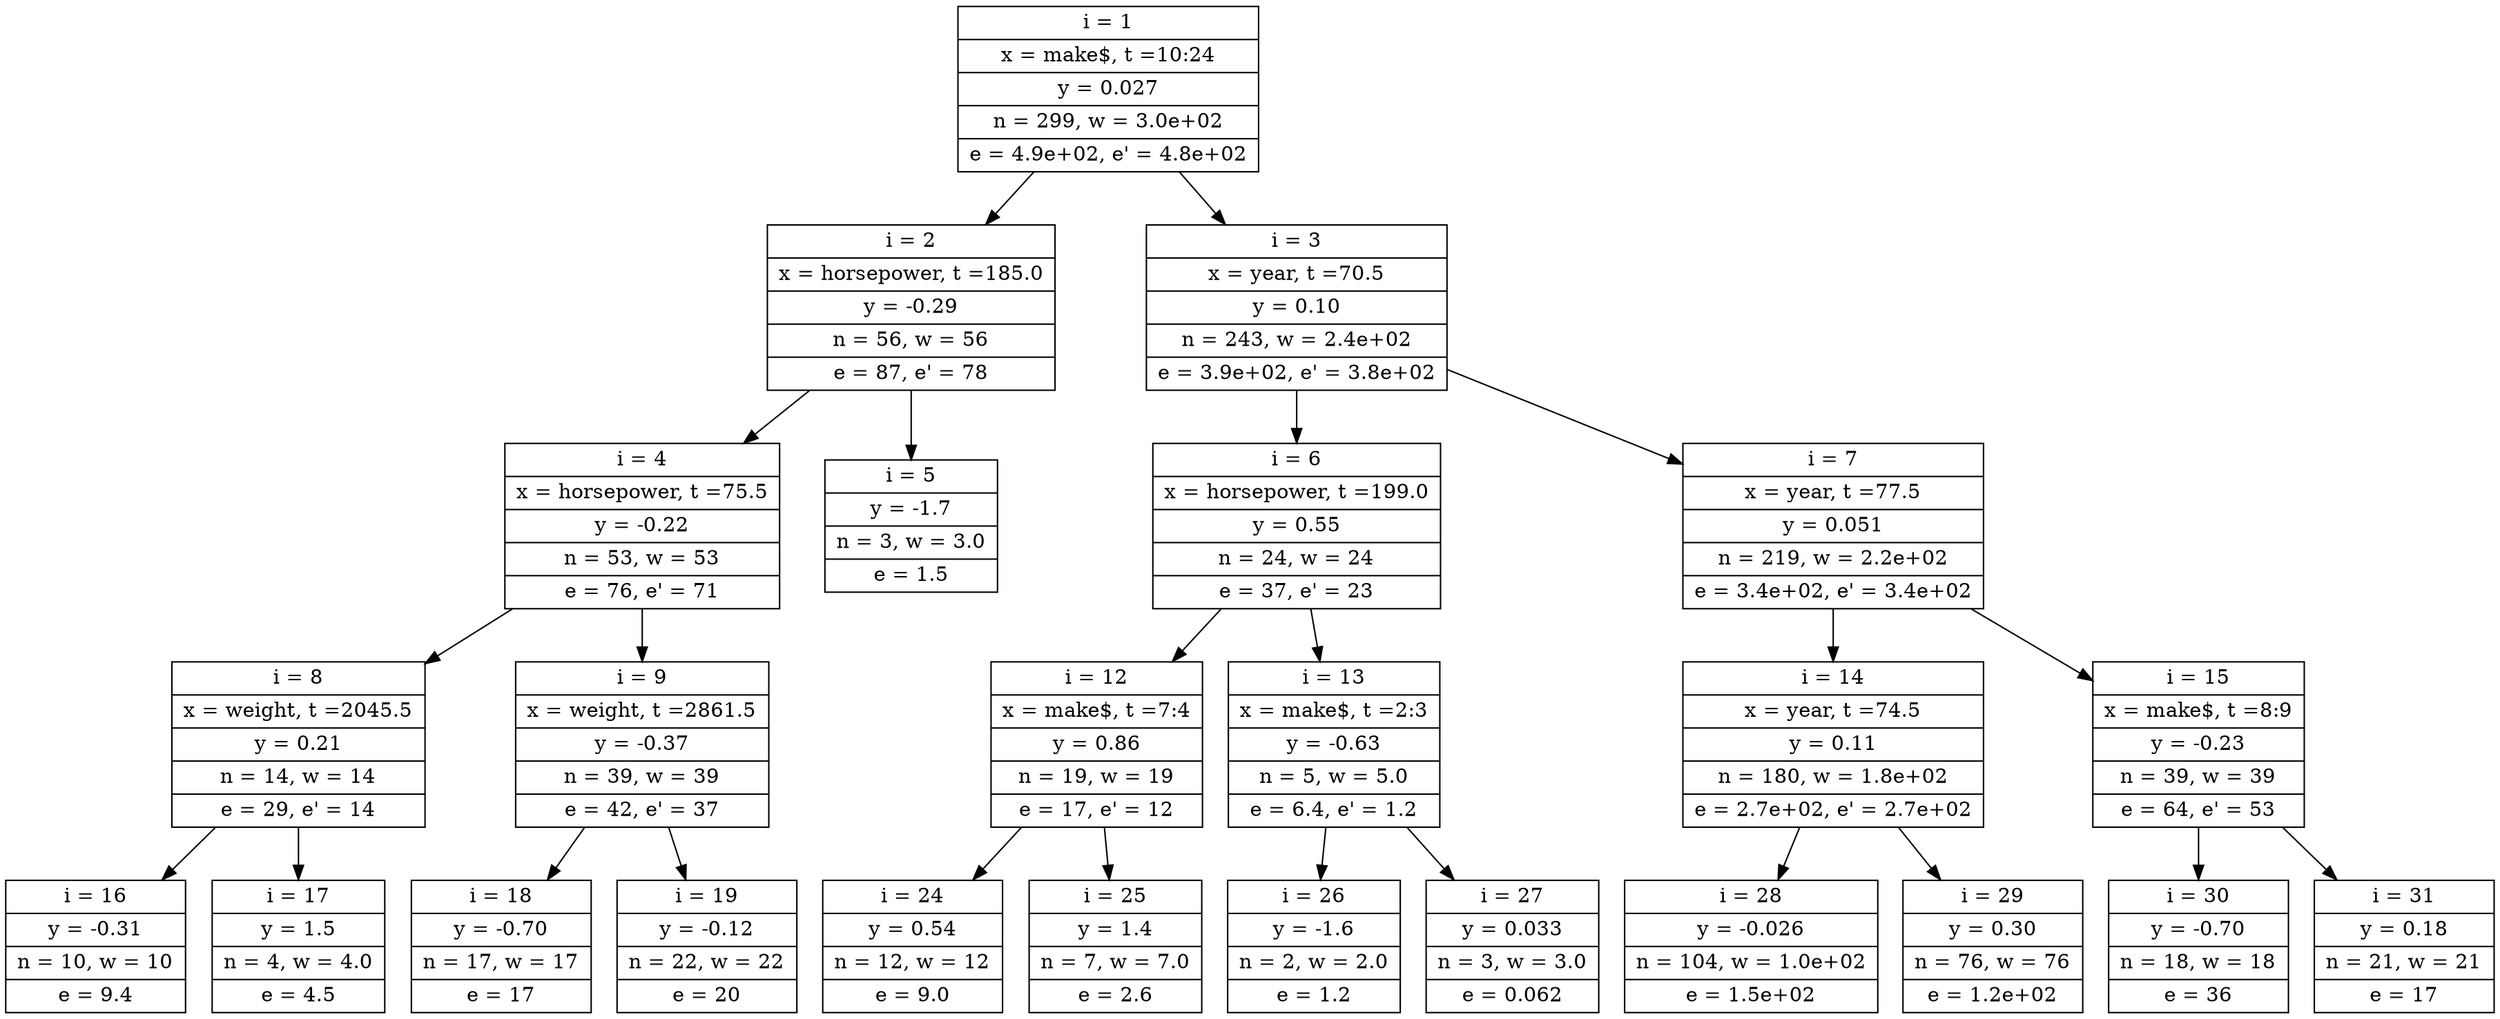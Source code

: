 // Use "dot -T pdf tree.dot -o tree.pdf" to compile.

digraph regression_tree {
  1 [ shape=record, label="{ i = 1 | x = make$, t =10:24 | y = 0.027 | n = 299, w = 3.0e+02 | e = 4.9e+02, e' = 4.8e+02 }" ];
    2 [ shape=record, label="{ i = 2 | x = horsepower, t =185.0 | y = -0.29 | n = 56, w = 56 | e = 87, e' = 78 }" ];
      4 [ shape=record, label="{ i = 4 | x = horsepower, t =75.5 | y = -0.22 | n = 53, w = 53 | e = 76, e' = 71 }" ];
        8 [ shape=record, label="{ i = 8 | x = weight, t =2045.5 | y = 0.21 | n = 14, w = 14 | e = 29, e' = 14 }" ];
          16 [ shape=record, label="{ i = 16 | y = -0.31 | n = 10, w = 10 | e = 9.4 }" ];
          17 [ shape=record, label="{ i = 17 | y = 1.5 | n = 4, w = 4.0 | e = 4.5 }" ];
        9 [ shape=record, label="{ i = 9 | x = weight, t =2861.5 | y = -0.37 | n = 39, w = 39 | e = 42, e' = 37 }" ];
          18 [ shape=record, label="{ i = 18 | y = -0.70 | n = 17, w = 17 | e = 17 }" ];
          19 [ shape=record, label="{ i = 19 | y = -0.12 | n = 22, w = 22 | e = 20 }" ];
      5 [ shape=record, label="{ i = 5 | y = -1.7 | n = 3, w = 3.0 | e = 1.5 }" ];
    3 [ shape=record, label="{ i = 3 | x = year, t =70.5 | y = 0.10 | n = 243, w = 2.4e+02 | e = 3.9e+02, e' = 3.8e+02 }" ];
      6 [ shape=record, label="{ i = 6 | x = horsepower, t =199.0 | y = 0.55 | n = 24, w = 24 | e = 37, e' = 23 }" ];
        12 [ shape=record, label="{ i = 12 | x = make$, t =7:4 | y = 0.86 | n = 19, w = 19 | e = 17, e' = 12 }" ];
          24 [ shape=record, label="{ i = 24 | y = 0.54 | n = 12, w = 12 | e = 9.0 }" ];
          25 [ shape=record, label="{ i = 25 | y = 1.4 | n = 7, w = 7.0 | e = 2.6 }" ];
        13 [ shape=record, label="{ i = 13 | x = make$, t =2:3 | y = -0.63 | n = 5, w = 5.0 | e = 6.4, e' = 1.2 }" ];
          26 [ shape=record, label="{ i = 26 | y = -1.6 | n = 2, w = 2.0 | e = 1.2 }" ];
          27 [ shape=record, label="{ i = 27 | y = 0.033 | n = 3, w = 3.0 | e = 0.062 }" ];
      7 [ shape=record, label="{ i = 7 | x = year, t =77.5 | y = 0.051 | n = 219, w = 2.2e+02 | e = 3.4e+02, e' = 3.4e+02 }" ];
        14 [ shape=record, label="{ i = 14 | x = year, t =74.5 | y = 0.11 | n = 180, w = 1.8e+02 | e = 2.7e+02, e' = 2.7e+02 }" ];
          28 [ shape=record, label="{ i = 28 | y = -0.026 | n = 104, w = 1.0e+02 | e = 1.5e+02 }" ];
          29 [ shape=record, label="{ i = 29 | y = 0.30 | n = 76, w = 76 | e = 1.2e+02 }" ];
        15 [ shape=record, label="{ i = 15 | x = make$, t =8:9 | y = -0.23 | n = 39, w = 39 | e = 64, e' = 53 }" ];
          30 [ shape=record, label="{ i = 30 | y = -0.70 | n = 18, w = 18 | e = 36 }" ];
          31 [ shape=record, label="{ i = 31 | y = 0.18 | n = 21, w = 21 | e = 17 }" ];

  1 -> 2; 1 -> 3;
    2 -> 4; 2 -> 5;
      4 -> 8; 4 -> 9;
        8 -> 16; 8 -> 17;
        9 -> 18; 9 -> 19;
    3 -> 6; 3 -> 7;
      6 -> 12; 6 -> 13;
        12 -> 24; 12 -> 25;
        13 -> 26; 13 -> 27;
      7 -> 14; 7 -> 15;
        14 -> 28; 14 -> 29;
        15 -> 30; 15 -> 31;
}
